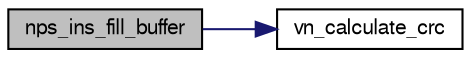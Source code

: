 digraph "nps_ins_fill_buffer"
{
  edge [fontname="FreeSans",fontsize="10",labelfontname="FreeSans",labelfontsize="10"];
  node [fontname="FreeSans",fontsize="10",shape=record];
  rankdir="LR";
  Node1 [label="nps_ins_fill_buffer",height=0.2,width=0.4,color="black", fillcolor="grey75", style="filled", fontcolor="black"];
  Node1 -> Node2 [color="midnightblue",fontsize="10",style="solid",fontname="FreeSans"];
  Node2 [label="vn_calculate_crc",height=0.2,width=0.4,color="black", fillcolor="white", style="filled",URL="$nps__ins__vectornav_8c.html#a527b04df60a1c78c212ce22604abfa7a",tooltip="Calculates the 16-bit CRC for the given ASCII or binary message. "];
}
